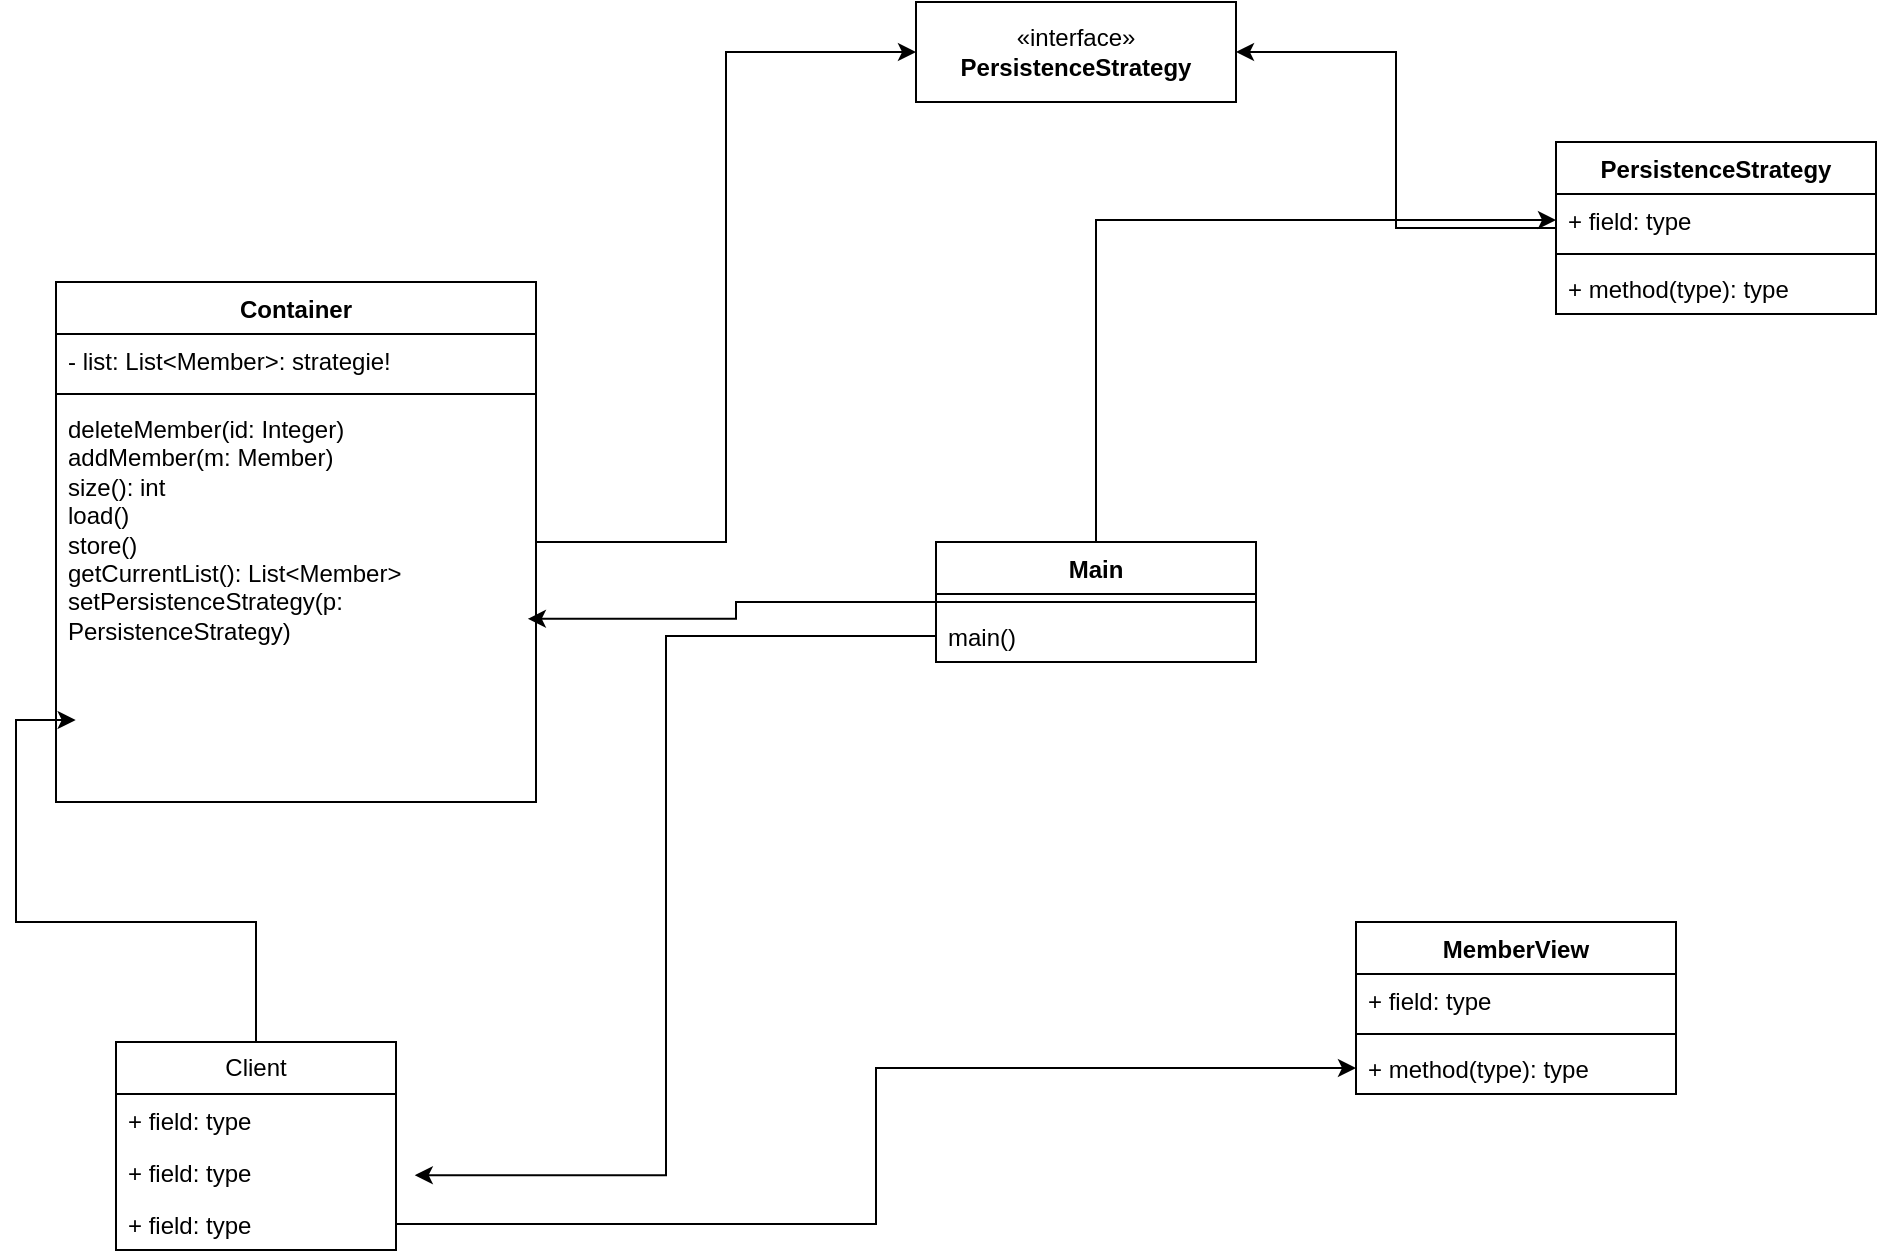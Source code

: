<mxfile version="24.7.17">
  <diagram name="Seite-1" id="jX4-A04t9N_N9pl1YoZH">
    <mxGraphModel dx="1193" dy="774" grid="1" gridSize="10" guides="1" tooltips="1" connect="1" arrows="1" fold="1" page="1" pageScale="1" pageWidth="1654" pageHeight="1169" math="0" shadow="0">
      <root>
        <mxCell id="0" />
        <mxCell id="1" parent="0" />
        <mxCell id="WFaDmtK3y_DsBmv0uopz-24" style="edgeStyle=orthogonalEdgeStyle;rounded=0;orthogonalLoop=1;jettySize=auto;html=1;entryX=0;entryY=0.5;entryDx=0;entryDy=0;" edge="1" parent="1" source="WFaDmtK3y_DsBmv0uopz-1" target="WFaDmtK3y_DsBmv0uopz-5">
          <mxGeometry relative="1" as="geometry" />
        </mxCell>
        <mxCell id="WFaDmtK3y_DsBmv0uopz-1" value="Container" style="swimlane;fontStyle=1;align=center;verticalAlign=top;childLayout=stackLayout;horizontal=1;startSize=26;horizontalStack=0;resizeParent=1;resizeParentMax=0;resizeLast=0;collapsible=1;marginBottom=0;whiteSpace=wrap;html=1;" vertex="1" parent="1">
          <mxGeometry x="440" y="300" width="240" height="260" as="geometry" />
        </mxCell>
        <mxCell id="WFaDmtK3y_DsBmv0uopz-2" value="- list: List&amp;lt;Member&amp;gt;: strategie!" style="text;strokeColor=none;fillColor=none;align=left;verticalAlign=top;spacingLeft=4;spacingRight=4;overflow=hidden;rotatable=0;points=[[0,0.5],[1,0.5]];portConstraint=eastwest;whiteSpace=wrap;html=1;" vertex="1" parent="WFaDmtK3y_DsBmv0uopz-1">
          <mxGeometry y="26" width="240" height="26" as="geometry" />
        </mxCell>
        <mxCell id="WFaDmtK3y_DsBmv0uopz-3" value="" style="line;strokeWidth=1;fillColor=none;align=left;verticalAlign=middle;spacingTop=-1;spacingLeft=3;spacingRight=3;rotatable=0;labelPosition=right;points=[];portConstraint=eastwest;strokeColor=inherit;" vertex="1" parent="WFaDmtK3y_DsBmv0uopz-1">
          <mxGeometry y="52" width="240" height="8" as="geometry" />
        </mxCell>
        <mxCell id="WFaDmtK3y_DsBmv0uopz-4" value="deleteMember(id: Integer)&lt;div&gt;addMember(m: Member)&lt;/div&gt;&lt;div&gt;size(): int&lt;/div&gt;&lt;div&gt;load()&lt;/div&gt;&lt;div&gt;store()&lt;/div&gt;&lt;div&gt;getCurrentList(): List&amp;lt;Member&amp;gt;&lt;/div&gt;&lt;div&gt;setPersistenceStrategy(p: PersistenceStrategy)&lt;/div&gt;" style="text;strokeColor=none;fillColor=none;align=left;verticalAlign=top;spacingLeft=4;spacingRight=4;overflow=hidden;rotatable=0;points=[[0,0.5],[1,0.5]];portConstraint=eastwest;whiteSpace=wrap;html=1;" vertex="1" parent="WFaDmtK3y_DsBmv0uopz-1">
          <mxGeometry y="60" width="240" height="200" as="geometry" />
        </mxCell>
        <mxCell id="WFaDmtK3y_DsBmv0uopz-5" value="«interface»&lt;br&gt;&lt;b&gt;PersistenceStrategy&lt;/b&gt;" style="html=1;whiteSpace=wrap;" vertex="1" parent="1">
          <mxGeometry x="870" y="160" width="160" height="50" as="geometry" />
        </mxCell>
        <mxCell id="WFaDmtK3y_DsBmv0uopz-22" style="edgeStyle=orthogonalEdgeStyle;rounded=0;orthogonalLoop=1;jettySize=auto;html=1;entryX=0;entryY=0.5;entryDx=0;entryDy=0;" edge="1" parent="1" source="WFaDmtK3y_DsBmv0uopz-6" target="WFaDmtK3y_DsBmv0uopz-11">
          <mxGeometry relative="1" as="geometry" />
        </mxCell>
        <mxCell id="WFaDmtK3y_DsBmv0uopz-6" value="Main" style="swimlane;fontStyle=1;align=center;verticalAlign=top;childLayout=stackLayout;horizontal=1;startSize=26;horizontalStack=0;resizeParent=1;resizeParentMax=0;resizeLast=0;collapsible=1;marginBottom=0;whiteSpace=wrap;html=1;" vertex="1" parent="1">
          <mxGeometry x="880" y="430" width="160" height="60" as="geometry" />
        </mxCell>
        <mxCell id="WFaDmtK3y_DsBmv0uopz-8" value="" style="line;strokeWidth=1;fillColor=none;align=left;verticalAlign=middle;spacingTop=-1;spacingLeft=3;spacingRight=3;rotatable=0;labelPosition=right;points=[];portConstraint=eastwest;strokeColor=inherit;" vertex="1" parent="WFaDmtK3y_DsBmv0uopz-6">
          <mxGeometry y="26" width="160" height="8" as="geometry" />
        </mxCell>
        <mxCell id="WFaDmtK3y_DsBmv0uopz-9" value="main()" style="text;strokeColor=none;fillColor=none;align=left;verticalAlign=top;spacingLeft=4;spacingRight=4;overflow=hidden;rotatable=0;points=[[0,0.5],[1,0.5]];portConstraint=eastwest;whiteSpace=wrap;html=1;" vertex="1" parent="WFaDmtK3y_DsBmv0uopz-6">
          <mxGeometry y="34" width="160" height="26" as="geometry" />
        </mxCell>
        <mxCell id="WFaDmtK3y_DsBmv0uopz-23" style="edgeStyle=orthogonalEdgeStyle;rounded=0;orthogonalLoop=1;jettySize=auto;html=1;entryX=1;entryY=0.5;entryDx=0;entryDy=0;" edge="1" parent="1" source="WFaDmtK3y_DsBmv0uopz-10" target="WFaDmtK3y_DsBmv0uopz-5">
          <mxGeometry relative="1" as="geometry" />
        </mxCell>
        <mxCell id="WFaDmtK3y_DsBmv0uopz-10" value="PersistenceStrategy" style="swimlane;fontStyle=1;align=center;verticalAlign=top;childLayout=stackLayout;horizontal=1;startSize=26;horizontalStack=0;resizeParent=1;resizeParentMax=0;resizeLast=0;collapsible=1;marginBottom=0;whiteSpace=wrap;html=1;" vertex="1" parent="1">
          <mxGeometry x="1190" y="230" width="160" height="86" as="geometry" />
        </mxCell>
        <mxCell id="WFaDmtK3y_DsBmv0uopz-11" value="+ field: type" style="text;strokeColor=none;fillColor=none;align=left;verticalAlign=top;spacingLeft=4;spacingRight=4;overflow=hidden;rotatable=0;points=[[0,0.5],[1,0.5]];portConstraint=eastwest;whiteSpace=wrap;html=1;" vertex="1" parent="WFaDmtK3y_DsBmv0uopz-10">
          <mxGeometry y="26" width="160" height="26" as="geometry" />
        </mxCell>
        <mxCell id="WFaDmtK3y_DsBmv0uopz-12" value="" style="line;strokeWidth=1;fillColor=none;align=left;verticalAlign=middle;spacingTop=-1;spacingLeft=3;spacingRight=3;rotatable=0;labelPosition=right;points=[];portConstraint=eastwest;strokeColor=inherit;" vertex="1" parent="WFaDmtK3y_DsBmv0uopz-10">
          <mxGeometry y="52" width="160" height="8" as="geometry" />
        </mxCell>
        <mxCell id="WFaDmtK3y_DsBmv0uopz-13" value="+ method(type): type" style="text;strokeColor=none;fillColor=none;align=left;verticalAlign=top;spacingLeft=4;spacingRight=4;overflow=hidden;rotatable=0;points=[[0,0.5],[1,0.5]];portConstraint=eastwest;whiteSpace=wrap;html=1;" vertex="1" parent="WFaDmtK3y_DsBmv0uopz-10">
          <mxGeometry y="60" width="160" height="26" as="geometry" />
        </mxCell>
        <mxCell id="WFaDmtK3y_DsBmv0uopz-14" value="Client" style="swimlane;fontStyle=0;childLayout=stackLayout;horizontal=1;startSize=26;fillColor=none;horizontalStack=0;resizeParent=1;resizeParentMax=0;resizeLast=0;collapsible=1;marginBottom=0;whiteSpace=wrap;html=1;" vertex="1" parent="1">
          <mxGeometry x="470" y="680" width="140" height="104" as="geometry" />
        </mxCell>
        <mxCell id="WFaDmtK3y_DsBmv0uopz-15" value="+ field: type" style="text;strokeColor=none;fillColor=none;align=left;verticalAlign=top;spacingLeft=4;spacingRight=4;overflow=hidden;rotatable=0;points=[[0,0.5],[1,0.5]];portConstraint=eastwest;whiteSpace=wrap;html=1;" vertex="1" parent="WFaDmtK3y_DsBmv0uopz-14">
          <mxGeometry y="26" width="140" height="26" as="geometry" />
        </mxCell>
        <mxCell id="WFaDmtK3y_DsBmv0uopz-16" value="+ field: type" style="text;strokeColor=none;fillColor=none;align=left;verticalAlign=top;spacingLeft=4;spacingRight=4;overflow=hidden;rotatable=0;points=[[0,0.5],[1,0.5]];portConstraint=eastwest;whiteSpace=wrap;html=1;" vertex="1" parent="WFaDmtK3y_DsBmv0uopz-14">
          <mxGeometry y="52" width="140" height="26" as="geometry" />
        </mxCell>
        <mxCell id="WFaDmtK3y_DsBmv0uopz-17" value="+ field: type" style="text;strokeColor=none;fillColor=none;align=left;verticalAlign=top;spacingLeft=4;spacingRight=4;overflow=hidden;rotatable=0;points=[[0,0.5],[1,0.5]];portConstraint=eastwest;whiteSpace=wrap;html=1;" vertex="1" parent="WFaDmtK3y_DsBmv0uopz-14">
          <mxGeometry y="78" width="140" height="26" as="geometry" />
        </mxCell>
        <mxCell id="WFaDmtK3y_DsBmv0uopz-18" value="MemberView" style="swimlane;fontStyle=1;align=center;verticalAlign=top;childLayout=stackLayout;horizontal=1;startSize=26;horizontalStack=0;resizeParent=1;resizeParentMax=0;resizeLast=0;collapsible=1;marginBottom=0;whiteSpace=wrap;html=1;" vertex="1" parent="1">
          <mxGeometry x="1090" y="620" width="160" height="86" as="geometry" />
        </mxCell>
        <mxCell id="WFaDmtK3y_DsBmv0uopz-19" value="+ field: type" style="text;strokeColor=none;fillColor=none;align=left;verticalAlign=top;spacingLeft=4;spacingRight=4;overflow=hidden;rotatable=0;points=[[0,0.5],[1,0.5]];portConstraint=eastwest;whiteSpace=wrap;html=1;" vertex="1" parent="WFaDmtK3y_DsBmv0uopz-18">
          <mxGeometry y="26" width="160" height="26" as="geometry" />
        </mxCell>
        <mxCell id="WFaDmtK3y_DsBmv0uopz-20" value="" style="line;strokeWidth=1;fillColor=none;align=left;verticalAlign=middle;spacingTop=-1;spacingLeft=3;spacingRight=3;rotatable=0;labelPosition=right;points=[];portConstraint=eastwest;strokeColor=inherit;" vertex="1" parent="WFaDmtK3y_DsBmv0uopz-18">
          <mxGeometry y="52" width="160" height="8" as="geometry" />
        </mxCell>
        <mxCell id="WFaDmtK3y_DsBmv0uopz-21" value="+ method(type): type" style="text;strokeColor=none;fillColor=none;align=left;verticalAlign=top;spacingLeft=4;spacingRight=4;overflow=hidden;rotatable=0;points=[[0,0.5],[1,0.5]];portConstraint=eastwest;whiteSpace=wrap;html=1;" vertex="1" parent="WFaDmtK3y_DsBmv0uopz-18">
          <mxGeometry y="60" width="160" height="26" as="geometry" />
        </mxCell>
        <mxCell id="WFaDmtK3y_DsBmv0uopz-25" style="edgeStyle=orthogonalEdgeStyle;rounded=0;orthogonalLoop=1;jettySize=auto;html=1;entryX=0.983;entryY=0.542;entryDx=0;entryDy=0;entryPerimeter=0;" edge="1" parent="1" source="WFaDmtK3y_DsBmv0uopz-6" target="WFaDmtK3y_DsBmv0uopz-4">
          <mxGeometry relative="1" as="geometry" />
        </mxCell>
        <mxCell id="WFaDmtK3y_DsBmv0uopz-26" style="edgeStyle=orthogonalEdgeStyle;rounded=0;orthogonalLoop=1;jettySize=auto;html=1;entryX=0.041;entryY=0.795;entryDx=0;entryDy=0;entryPerimeter=0;" edge="1" parent="1" source="WFaDmtK3y_DsBmv0uopz-14" target="WFaDmtK3y_DsBmv0uopz-4">
          <mxGeometry relative="1" as="geometry" />
        </mxCell>
        <mxCell id="WFaDmtK3y_DsBmv0uopz-27" style="edgeStyle=orthogonalEdgeStyle;rounded=0;orthogonalLoop=1;jettySize=auto;html=1;entryX=1.067;entryY=0.561;entryDx=0;entryDy=0;entryPerimeter=0;" edge="1" parent="1" source="WFaDmtK3y_DsBmv0uopz-9" target="WFaDmtK3y_DsBmv0uopz-16">
          <mxGeometry relative="1" as="geometry" />
        </mxCell>
        <mxCell id="WFaDmtK3y_DsBmv0uopz-28" style="edgeStyle=orthogonalEdgeStyle;rounded=0;orthogonalLoop=1;jettySize=auto;html=1;entryX=0;entryY=0.5;entryDx=0;entryDy=0;" edge="1" parent="1" source="WFaDmtK3y_DsBmv0uopz-17" target="WFaDmtK3y_DsBmv0uopz-21">
          <mxGeometry relative="1" as="geometry" />
        </mxCell>
      </root>
    </mxGraphModel>
  </diagram>
</mxfile>
